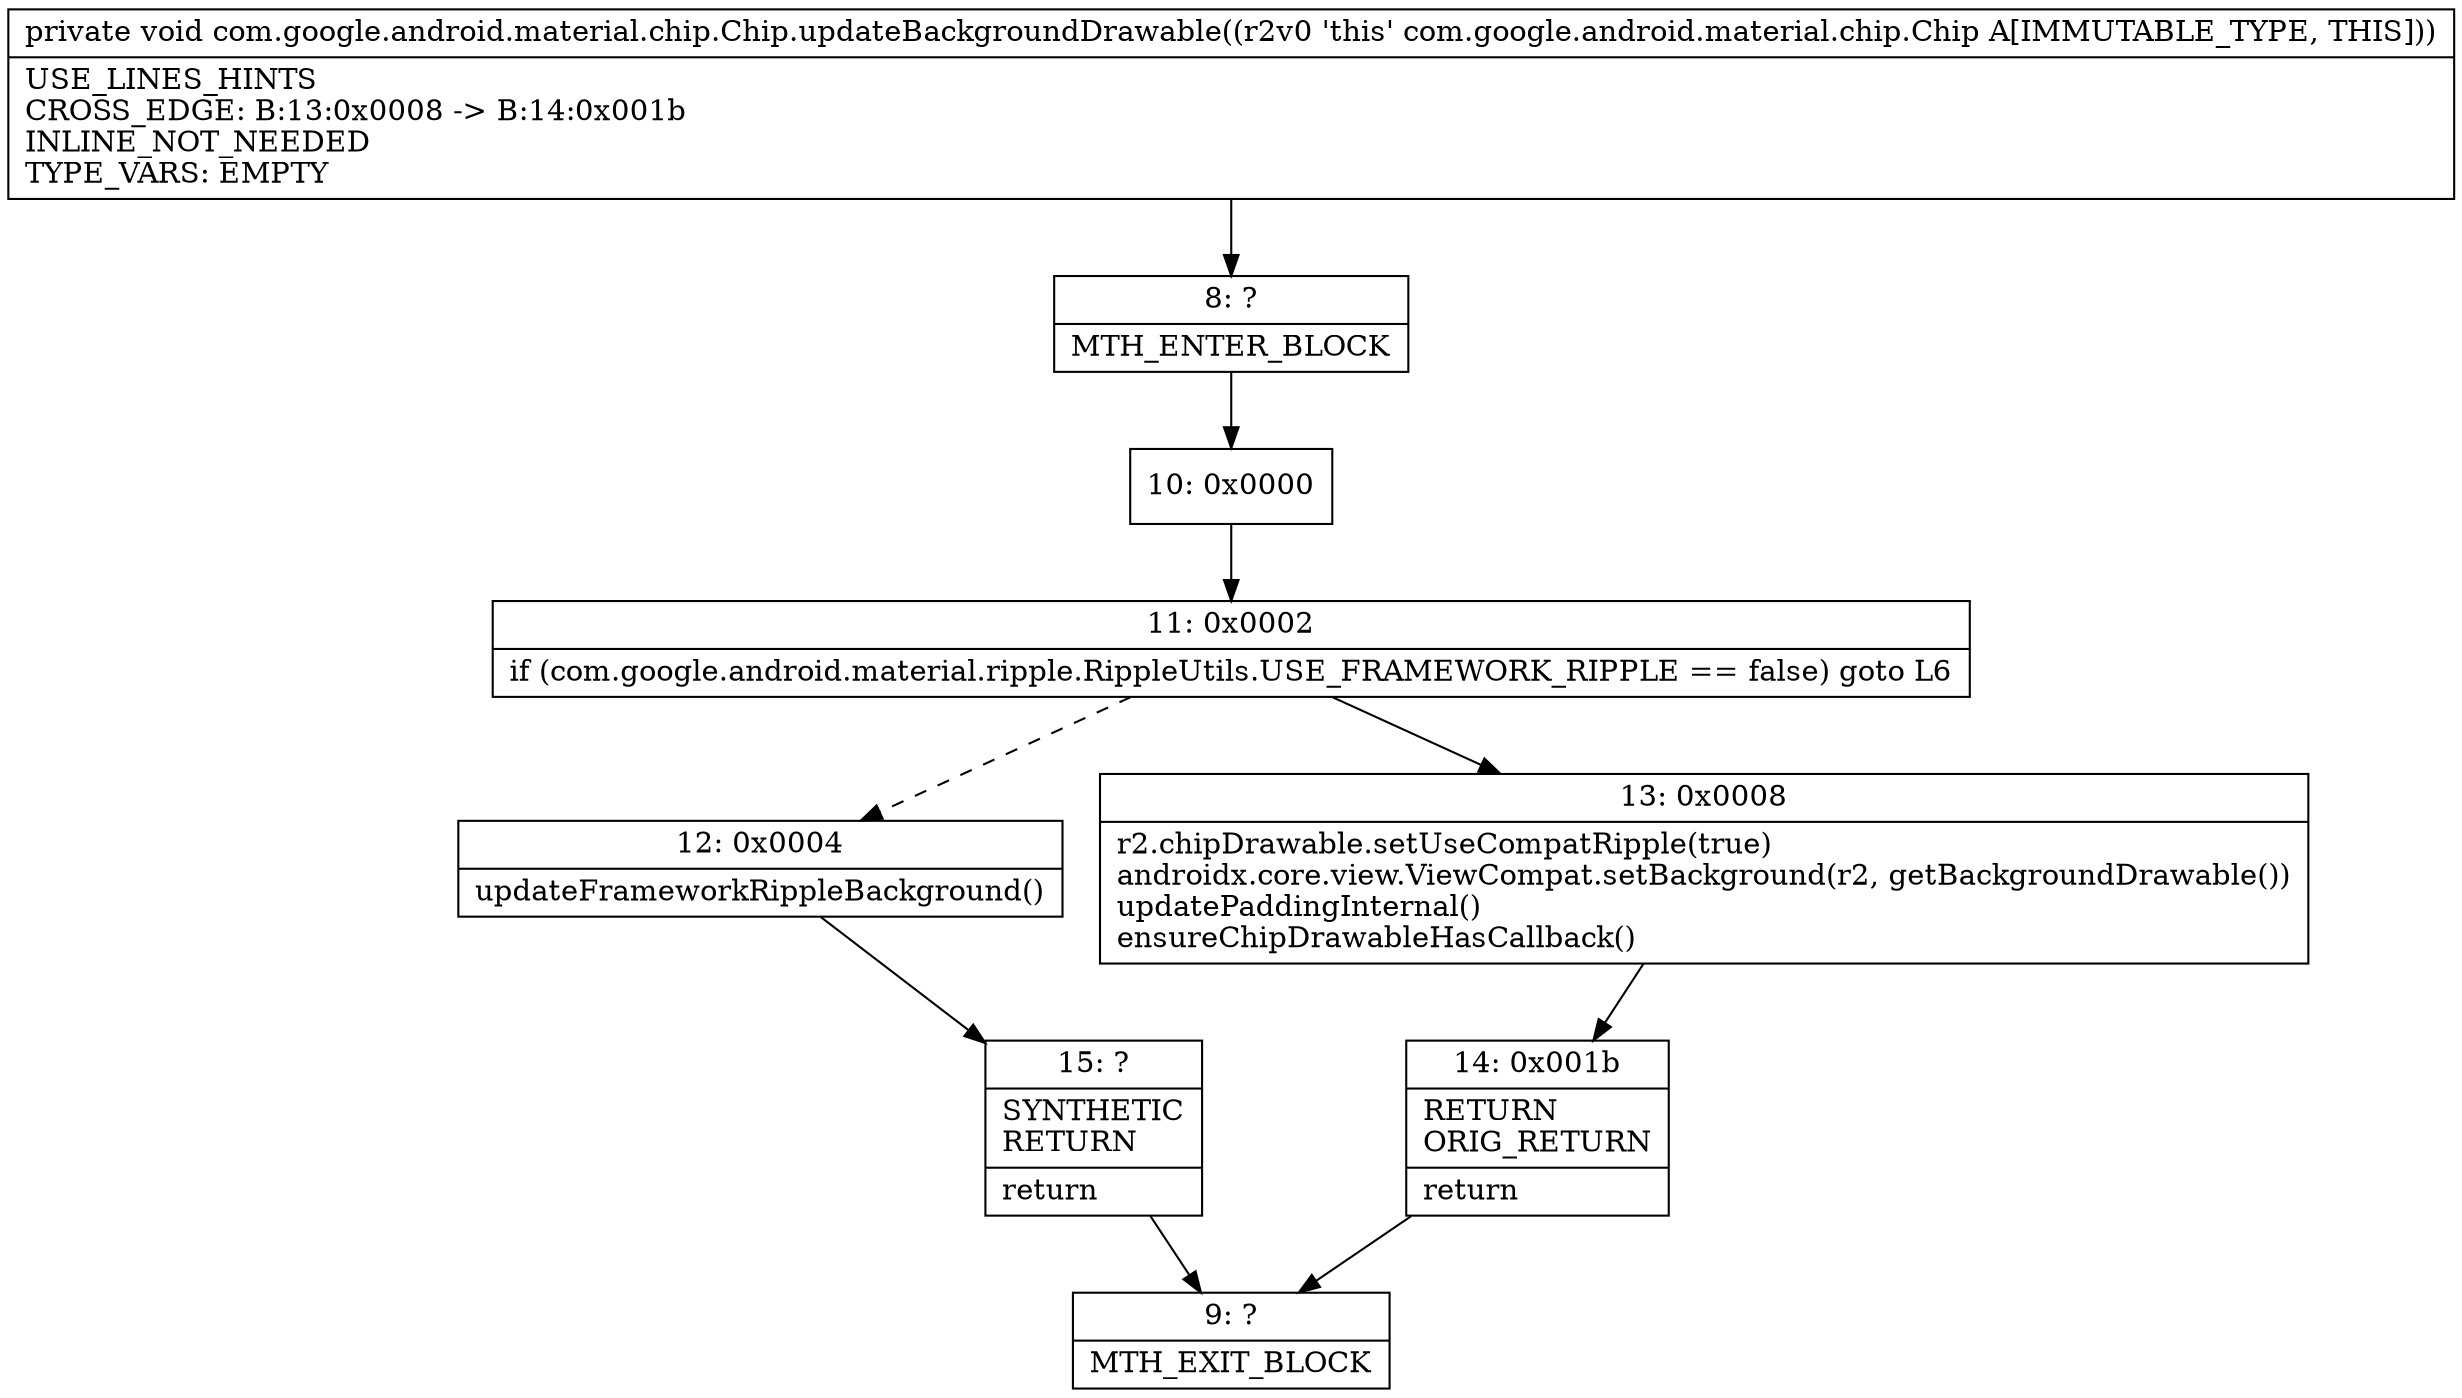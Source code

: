 digraph "CFG forcom.google.android.material.chip.Chip.updateBackgroundDrawable()V" {
Node_8 [shape=record,label="{8\:\ ?|MTH_ENTER_BLOCK\l}"];
Node_10 [shape=record,label="{10\:\ 0x0000}"];
Node_11 [shape=record,label="{11\:\ 0x0002|if (com.google.android.material.ripple.RippleUtils.USE_FRAMEWORK_RIPPLE == false) goto L6\l}"];
Node_12 [shape=record,label="{12\:\ 0x0004|updateFrameworkRippleBackground()\l}"];
Node_15 [shape=record,label="{15\:\ ?|SYNTHETIC\lRETURN\l|return\l}"];
Node_9 [shape=record,label="{9\:\ ?|MTH_EXIT_BLOCK\l}"];
Node_13 [shape=record,label="{13\:\ 0x0008|r2.chipDrawable.setUseCompatRipple(true)\landroidx.core.view.ViewCompat.setBackground(r2, getBackgroundDrawable())\lupdatePaddingInternal()\lensureChipDrawableHasCallback()\l}"];
Node_14 [shape=record,label="{14\:\ 0x001b|RETURN\lORIG_RETURN\l|return\l}"];
MethodNode[shape=record,label="{private void com.google.android.material.chip.Chip.updateBackgroundDrawable((r2v0 'this' com.google.android.material.chip.Chip A[IMMUTABLE_TYPE, THIS]))  | USE_LINES_HINTS\lCROSS_EDGE: B:13:0x0008 \-\> B:14:0x001b\lINLINE_NOT_NEEDED\lTYPE_VARS: EMPTY\l}"];
MethodNode -> Node_8;Node_8 -> Node_10;
Node_10 -> Node_11;
Node_11 -> Node_12[style=dashed];
Node_11 -> Node_13;
Node_12 -> Node_15;
Node_15 -> Node_9;
Node_13 -> Node_14;
Node_14 -> Node_9;
}

